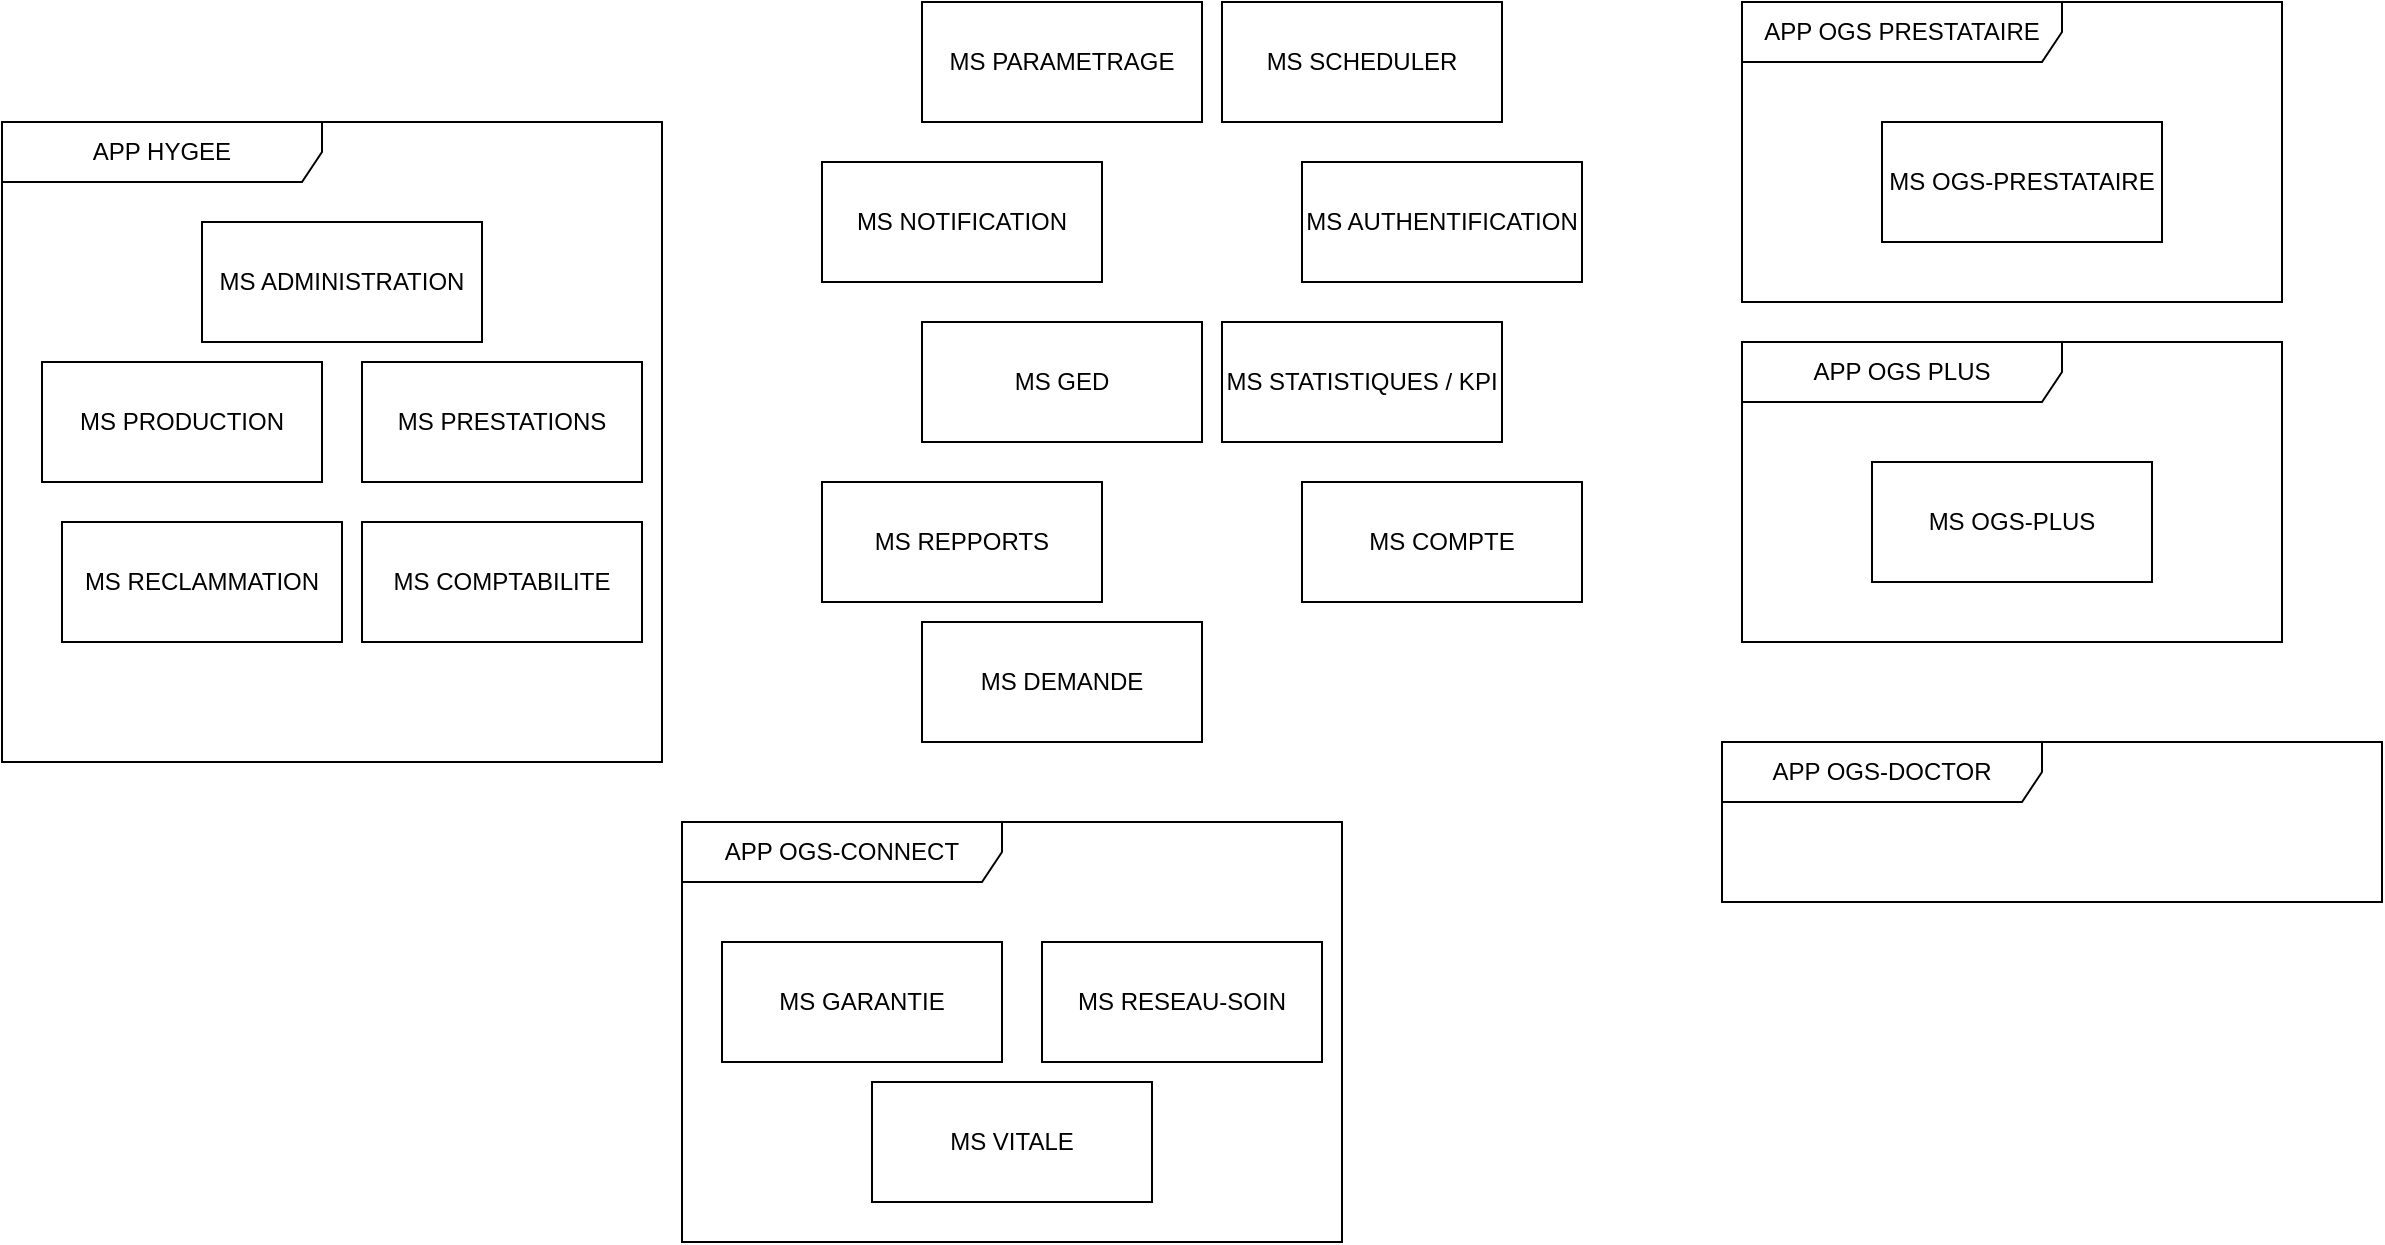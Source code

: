 <mxfile version="26.0.8">
  <diagram name="Page-1" id="HrZNA8j439JIlUBjpj4O">
    <mxGraphModel dx="2764" dy="1025" grid="1" gridSize="10" guides="1" tooltips="1" connect="1" arrows="1" fold="1" page="1" pageScale="1" pageWidth="850" pageHeight="1100" math="0" shadow="0">
      <root>
        <mxCell id="0" />
        <mxCell id="1" parent="0" />
        <mxCell id="CrmFboLZ21T7WNUKfbQ--2" value="MS SCHEDULER" style="whiteSpace=wrap;html=1;" vertex="1" parent="1">
          <mxGeometry x="520" y="140" width="140" height="60" as="geometry" />
        </mxCell>
        <mxCell id="CrmFboLZ21T7WNUKfbQ--3" value="MS NOTIFICATION" style="whiteSpace=wrap;html=1;" vertex="1" parent="1">
          <mxGeometry x="320" y="220" width="140" height="60" as="geometry" />
        </mxCell>
        <mxCell id="CrmFboLZ21T7WNUKfbQ--4" value="MS PARAMETRAGE" style="whiteSpace=wrap;html=1;" vertex="1" parent="1">
          <mxGeometry x="370" y="140" width="140" height="60" as="geometry" />
        </mxCell>
        <mxCell id="CrmFboLZ21T7WNUKfbQ--5" value="MS AUTHENTIFICATION" style="whiteSpace=wrap;html=1;" vertex="1" parent="1">
          <mxGeometry x="560" y="220" width="140" height="60" as="geometry" />
        </mxCell>
        <mxCell id="CrmFboLZ21T7WNUKfbQ--7" value="MS GED" style="whiteSpace=wrap;html=1;" vertex="1" parent="1">
          <mxGeometry x="370" y="300" width="140" height="60" as="geometry" />
        </mxCell>
        <mxCell id="CrmFboLZ21T7WNUKfbQ--9" value="MS REPPORTS" style="whiteSpace=wrap;html=1;" vertex="1" parent="1">
          <mxGeometry x="320" y="380" width="140" height="60" as="geometry" />
        </mxCell>
        <mxCell id="CrmFboLZ21T7WNUKfbQ--10" value="MS STATISTIQUES / KPI" style="whiteSpace=wrap;html=1;" vertex="1" parent="1">
          <mxGeometry x="520" y="300" width="140" height="60" as="geometry" />
        </mxCell>
        <mxCell id="CrmFboLZ21T7WNUKfbQ--15" value="MS COMPTE" style="whiteSpace=wrap;html=1;" vertex="1" parent="1">
          <mxGeometry x="560" y="380" width="140" height="60" as="geometry" />
        </mxCell>
        <mxCell id="CrmFboLZ21T7WNUKfbQ--17" value="APP HYGEE" style="shape=umlFrame;whiteSpace=wrap;html=1;pointerEvents=0;recursiveResize=0;container=1;collapsible=0;width=160;" vertex="1" parent="1">
          <mxGeometry x="-90" y="200" width="330" height="320" as="geometry" />
        </mxCell>
        <mxCell id="CrmFboLZ21T7WNUKfbQ--1" value="MS ADMINISTRATION" style="whiteSpace=wrap;html=1;" vertex="1" parent="CrmFboLZ21T7WNUKfbQ--17">
          <mxGeometry x="100" y="50" width="140" height="60" as="geometry" />
        </mxCell>
        <mxCell id="CrmFboLZ21T7WNUKfbQ--6" value="MS PRODUCTION" style="whiteSpace=wrap;html=1;" vertex="1" parent="CrmFboLZ21T7WNUKfbQ--17">
          <mxGeometry x="20" y="120" width="140" height="60" as="geometry" />
        </mxCell>
        <mxCell id="CrmFboLZ21T7WNUKfbQ--8" value="MS PRESTATIONS" style="whiteSpace=wrap;html=1;" vertex="1" parent="CrmFboLZ21T7WNUKfbQ--17">
          <mxGeometry x="180" y="120" width="140" height="60" as="geometry" />
        </mxCell>
        <mxCell id="CrmFboLZ21T7WNUKfbQ--11" value="MS RECLAMMATION" style="whiteSpace=wrap;html=1;" vertex="1" parent="CrmFboLZ21T7WNUKfbQ--17">
          <mxGeometry x="30" y="200" width="140" height="60" as="geometry" />
        </mxCell>
        <mxCell id="CrmFboLZ21T7WNUKfbQ--13" value="MS COMPTABILITE" style="whiteSpace=wrap;html=1;" vertex="1" parent="CrmFboLZ21T7WNUKfbQ--17">
          <mxGeometry x="180" y="200" width="140" height="60" as="geometry" />
        </mxCell>
        <mxCell id="CrmFboLZ21T7WNUKfbQ--18" value="APP OGS PRESTATAIRE" style="shape=umlFrame;whiteSpace=wrap;html=1;pointerEvents=0;recursiveResize=0;container=1;collapsible=0;width=160;" vertex="1" parent="1">
          <mxGeometry x="780" y="140" width="270" height="150" as="geometry" />
        </mxCell>
        <mxCell id="CrmFboLZ21T7WNUKfbQ--14" value="MS OGS-PRESTATAIRE" style="whiteSpace=wrap;html=1;" vertex="1" parent="CrmFboLZ21T7WNUKfbQ--18">
          <mxGeometry x="70" y="60" width="140" height="60" as="geometry" />
        </mxCell>
        <mxCell id="CrmFboLZ21T7WNUKfbQ--19" value="APP OGS-CONNECT" style="shape=umlFrame;whiteSpace=wrap;html=1;pointerEvents=0;recursiveResize=0;container=1;collapsible=0;width=160;" vertex="1" parent="1">
          <mxGeometry x="250" y="550" width="330" height="210" as="geometry" />
        </mxCell>
        <mxCell id="CrmFboLZ21T7WNUKfbQ--20" value="MS GARANTIE" style="whiteSpace=wrap;html=1;" vertex="1" parent="CrmFboLZ21T7WNUKfbQ--19">
          <mxGeometry x="20" y="60" width="140" height="60" as="geometry" />
        </mxCell>
        <mxCell id="CrmFboLZ21T7WNUKfbQ--21" value="MS RESEAU-SOIN" style="whiteSpace=wrap;html=1;" vertex="1" parent="CrmFboLZ21T7WNUKfbQ--19">
          <mxGeometry x="180" y="60" width="140" height="60" as="geometry" />
        </mxCell>
        <mxCell id="CrmFboLZ21T7WNUKfbQ--23" value="MS VITALE" style="whiteSpace=wrap;html=1;" vertex="1" parent="CrmFboLZ21T7WNUKfbQ--19">
          <mxGeometry x="95" y="130" width="140" height="60" as="geometry" />
        </mxCell>
        <mxCell id="CrmFboLZ21T7WNUKfbQ--24" value="APP OGS PLUS" style="shape=umlFrame;whiteSpace=wrap;html=1;pointerEvents=0;recursiveResize=0;container=1;collapsible=0;width=160;" vertex="1" parent="1">
          <mxGeometry x="780" y="310" width="270" height="150" as="geometry" />
        </mxCell>
        <mxCell id="CrmFboLZ21T7WNUKfbQ--25" value="MS OGS-PLUS" style="whiteSpace=wrap;html=1;" vertex="1" parent="CrmFboLZ21T7WNUKfbQ--24">
          <mxGeometry x="65" y="60" width="140" height="60" as="geometry" />
        </mxCell>
        <mxCell id="CrmFboLZ21T7WNUKfbQ--22" value="MS DEMANDE" style="whiteSpace=wrap;html=1;" vertex="1" parent="1">
          <mxGeometry x="370" y="450" width="140" height="60" as="geometry" />
        </mxCell>
        <mxCell id="CrmFboLZ21T7WNUKfbQ--26" value="APP OGS-DOCTOR" style="shape=umlFrame;whiteSpace=wrap;html=1;pointerEvents=0;recursiveResize=0;container=1;collapsible=0;width=160;" vertex="1" parent="1">
          <mxGeometry x="770" y="510" width="330" height="80" as="geometry" />
        </mxCell>
      </root>
    </mxGraphModel>
  </diagram>
</mxfile>
